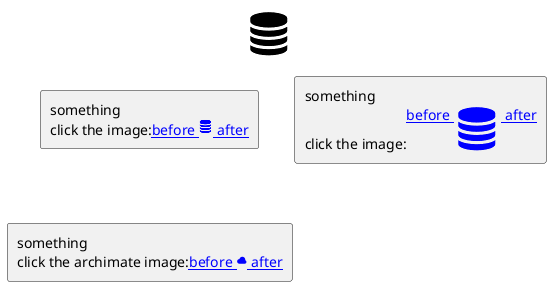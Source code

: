 {
  "sha1": "tim21cb97hwkfwuvg36cb53rggly6f0",
  "insertion": {
    "when": "2024-06-04T17:28:46.269Z",
    "url": "http://forum.plantuml.net/8434/sprites-are-not-interpreted-in-byperlink-display-text",
    "user": "plantuml@gmail.com"
  }
}
@startuml
set separator none
!include <tupadr3/font-awesome/database>

title <$database>
rectangle "something\nclick the image:[[http://plantuml.com before <$database*0.31> after]]"
rectangle "something\nclick the image:[[http://plantuml.com before <$database> after]]"
rectangle "something\nclick the archimate image:[[http://plantuml.com before <&cloud> after]]"
@enduml
